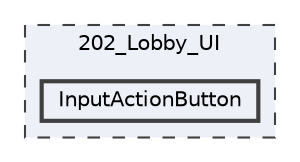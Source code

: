 digraph "202_Lobby_UI/InputActionButton"
{
 // LATEX_PDF_SIZE
  bgcolor="transparent";
  edge [fontname=Helvetica,fontsize=10,labelfontname=Helvetica,labelfontsize=10];
  node [fontname=Helvetica,fontsize=10,shape=box,height=0.2,width=0.4];
  compound=true
  subgraph clusterdir_d00fcfdb6d635dc49e0de803d037b9d7 {
    graph [ bgcolor="#edf0f7", pencolor="grey25", label="202_Lobby_UI", fontname=Helvetica,fontsize=10 style="filled,dashed", URL="dir_d00fcfdb6d635dc49e0de803d037b9d7.html",tooltip=""]
  dir_627d0829660e772acb5f1adf85166773 [label="InputActionButton", fillcolor="#edf0f7", color="grey25", style="filled,bold", URL="dir_627d0829660e772acb5f1adf85166773.html",tooltip=""];
  }
}
